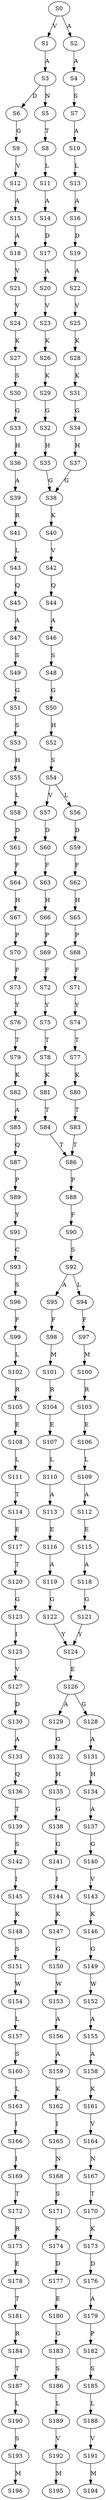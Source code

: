 strict digraph  {
	S0 -> S1 [ label = V ];
	S0 -> S2 [ label = A ];
	S1 -> S3 [ label = A ];
	S2 -> S4 [ label = A ];
	S3 -> S5 [ label = N ];
	S3 -> S6 [ label = D ];
	S4 -> S7 [ label = S ];
	S5 -> S8 [ label = T ];
	S6 -> S9 [ label = G ];
	S7 -> S10 [ label = A ];
	S8 -> S11 [ label = L ];
	S9 -> S12 [ label = V ];
	S10 -> S13 [ label = L ];
	S11 -> S14 [ label = A ];
	S12 -> S15 [ label = A ];
	S13 -> S16 [ label = A ];
	S14 -> S17 [ label = D ];
	S15 -> S18 [ label = A ];
	S16 -> S19 [ label = D ];
	S17 -> S20 [ label = A ];
	S18 -> S21 [ label = V ];
	S19 -> S22 [ label = A ];
	S20 -> S23 [ label = V ];
	S21 -> S24 [ label = V ];
	S22 -> S25 [ label = V ];
	S23 -> S26 [ label = K ];
	S24 -> S27 [ label = K ];
	S25 -> S28 [ label = K ];
	S26 -> S29 [ label = K ];
	S27 -> S30 [ label = S ];
	S28 -> S31 [ label = K ];
	S29 -> S32 [ label = G ];
	S30 -> S33 [ label = G ];
	S31 -> S34 [ label = G ];
	S32 -> S35 [ label = H ];
	S33 -> S36 [ label = H ];
	S34 -> S37 [ label = H ];
	S35 -> S38 [ label = G ];
	S36 -> S39 [ label = A ];
	S37 -> S38 [ label = G ];
	S38 -> S40 [ label = K ];
	S39 -> S41 [ label = R ];
	S40 -> S42 [ label = V ];
	S41 -> S43 [ label = L ];
	S42 -> S44 [ label = Q ];
	S43 -> S45 [ label = Q ];
	S44 -> S46 [ label = A ];
	S45 -> S47 [ label = A ];
	S46 -> S48 [ label = S ];
	S47 -> S49 [ label = S ];
	S48 -> S50 [ label = G ];
	S49 -> S51 [ label = G ];
	S50 -> S52 [ label = H ];
	S51 -> S53 [ label = S ];
	S52 -> S54 [ label = S ];
	S53 -> S55 [ label = H ];
	S54 -> S56 [ label = L ];
	S54 -> S57 [ label = V ];
	S55 -> S58 [ label = L ];
	S56 -> S59 [ label = D ];
	S57 -> S60 [ label = D ];
	S58 -> S61 [ label = D ];
	S59 -> S62 [ label = F ];
	S60 -> S63 [ label = F ];
	S61 -> S64 [ label = F ];
	S62 -> S65 [ label = H ];
	S63 -> S66 [ label = H ];
	S64 -> S67 [ label = H ];
	S65 -> S68 [ label = P ];
	S66 -> S69 [ label = P ];
	S67 -> S70 [ label = P ];
	S68 -> S71 [ label = F ];
	S69 -> S72 [ label = F ];
	S70 -> S73 [ label = F ];
	S71 -> S74 [ label = Y ];
	S72 -> S75 [ label = Y ];
	S73 -> S76 [ label = Y ];
	S74 -> S77 [ label = T ];
	S75 -> S78 [ label = T ];
	S76 -> S79 [ label = T ];
	S77 -> S80 [ label = K ];
	S78 -> S81 [ label = K ];
	S79 -> S82 [ label = K ];
	S80 -> S83 [ label = T ];
	S81 -> S84 [ label = T ];
	S82 -> S85 [ label = A ];
	S83 -> S86 [ label = T ];
	S84 -> S86 [ label = T ];
	S85 -> S87 [ label = Q ];
	S86 -> S88 [ label = P ];
	S87 -> S89 [ label = P ];
	S88 -> S90 [ label = F ];
	S89 -> S91 [ label = Y ];
	S90 -> S92 [ label = S ];
	S91 -> S93 [ label = C ];
	S92 -> S94 [ label = L ];
	S92 -> S95 [ label = A ];
	S93 -> S96 [ label = S ];
	S94 -> S97 [ label = F ];
	S95 -> S98 [ label = F ];
	S96 -> S99 [ label = F ];
	S97 -> S100 [ label = M ];
	S98 -> S101 [ label = M ];
	S99 -> S102 [ label = L ];
	S100 -> S103 [ label = R ];
	S101 -> S104 [ label = R ];
	S102 -> S105 [ label = R ];
	S103 -> S106 [ label = E ];
	S104 -> S107 [ label = E ];
	S105 -> S108 [ label = E ];
	S106 -> S109 [ label = L ];
	S107 -> S110 [ label = L ];
	S108 -> S111 [ label = L ];
	S109 -> S112 [ label = A ];
	S110 -> S113 [ label = A ];
	S111 -> S114 [ label = T ];
	S112 -> S115 [ label = E ];
	S113 -> S116 [ label = E ];
	S114 -> S117 [ label = E ];
	S115 -> S118 [ label = A ];
	S116 -> S119 [ label = A ];
	S117 -> S120 [ label = T ];
	S118 -> S121 [ label = G ];
	S119 -> S122 [ label = G ];
	S120 -> S123 [ label = G ];
	S121 -> S124 [ label = Y ];
	S122 -> S124 [ label = Y ];
	S123 -> S125 [ label = I ];
	S124 -> S126 [ label = E ];
	S125 -> S127 [ label = V ];
	S126 -> S128 [ label = G ];
	S126 -> S129 [ label = A ];
	S127 -> S130 [ label = D ];
	S128 -> S131 [ label = A ];
	S129 -> S132 [ label = G ];
	S130 -> S133 [ label = A ];
	S131 -> S134 [ label = H ];
	S132 -> S135 [ label = H ];
	S133 -> S136 [ label = Q ];
	S134 -> S137 [ label = A ];
	S135 -> S138 [ label = G ];
	S136 -> S139 [ label = T ];
	S137 -> S140 [ label = G ];
	S138 -> S141 [ label = G ];
	S139 -> S142 [ label = S ];
	S140 -> S143 [ label = V ];
	S141 -> S144 [ label = I ];
	S142 -> S145 [ label = I ];
	S143 -> S146 [ label = K ];
	S144 -> S147 [ label = K ];
	S145 -> S148 [ label = K ];
	S146 -> S149 [ label = G ];
	S147 -> S150 [ label = G ];
	S148 -> S151 [ label = S ];
	S149 -> S152 [ label = W ];
	S150 -> S153 [ label = W ];
	S151 -> S154 [ label = W ];
	S152 -> S155 [ label = A ];
	S153 -> S156 [ label = A ];
	S154 -> S157 [ label = L ];
	S155 -> S158 [ label = A ];
	S156 -> S159 [ label = A ];
	S157 -> S160 [ label = S ];
	S158 -> S161 [ label = K ];
	S159 -> S162 [ label = K ];
	S160 -> S163 [ label = L ];
	S161 -> S164 [ label = V ];
	S162 -> S165 [ label = I ];
	S163 -> S166 [ label = I ];
	S164 -> S167 [ label = N ];
	S165 -> S168 [ label = N ];
	S166 -> S169 [ label = I ];
	S167 -> S170 [ label = T ];
	S168 -> S171 [ label = S ];
	S169 -> S172 [ label = T ];
	S170 -> S173 [ label = K ];
	S171 -> S174 [ label = K ];
	S172 -> S175 [ label = R ];
	S173 -> S176 [ label = D ];
	S174 -> S177 [ label = D ];
	S175 -> S178 [ label = E ];
	S176 -> S179 [ label = A ];
	S177 -> S180 [ label = E ];
	S178 -> S181 [ label = T ];
	S179 -> S182 [ label = P ];
	S180 -> S183 [ label = G ];
	S181 -> S184 [ label = R ];
	S182 -> S185 [ label = S ];
	S183 -> S186 [ label = S ];
	S184 -> S187 [ label = T ];
	S185 -> S188 [ label = L ];
	S186 -> S189 [ label = L ];
	S187 -> S190 [ label = L ];
	S188 -> S191 [ label = V ];
	S189 -> S192 [ label = V ];
	S190 -> S193 [ label = S ];
	S191 -> S194 [ label = M ];
	S192 -> S195 [ label = M ];
	S193 -> S196 [ label = M ];
}
